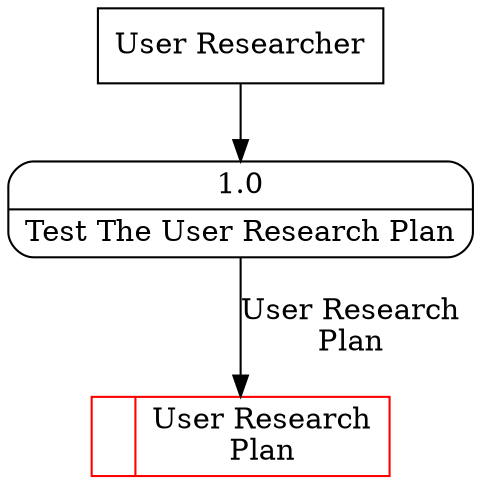 digraph dfd2{ 
node[shape=record]
200 [label="<f0>  |<f1> User Research\nPlan " color=red];
201 [label="User Researcher" shape=box];
202 [label="{<f0> 1.0|<f1> Test The User Research Plan }" shape=Mrecord];
201 -> 202
202 -> 200 [label="User Research\nPlan"]
}